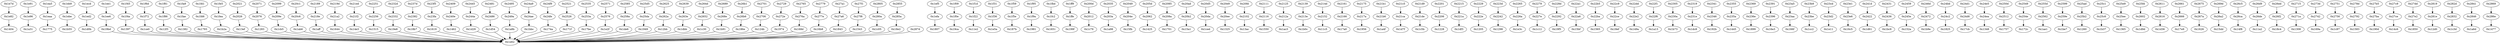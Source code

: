 digraph G {
"0x1e7d" -> "0x1e82";
"0x1e82" -> "0x1404";
"0x1e91" -> "0x1e96";
"0x1e96" -> "0x1a31";
"0x1ea5" -> "0x1eaa";
"0x1eaa" -> "0x1775";
"0x1eb9" -> "0x1ebe";
"0x1ebe" -> "0x1b55";
"0x1ecd" -> "0x1ed2";
"0x1ed2" -> "0x1d0b";
"0x1ee1" -> "0x1ee6";
"0x1ee6" -> "0x19bd";
"0x1ef5" -> "0x1efa";
"0x19bd" -> "0x1e62";
"0x1efa" -> "0x1807";
"0x1f09" -> "0x1f0e";
"0x1f0e" -> "0x19ca";
"0x1f1d" -> "0x1f22";
"0x1f22" -> "0x11e2";
"0x1f31" -> "0x1f36";
"0x1f36" -> "0x1e5a";
"0x1f45" -> "0x1f4a";
"0x1f4a" -> "0x1397";
"0x1f59" -> "0x1f5e";
"0x1397" -> "0x1e62";
"0x1f5e" -> "0x187b";
"0x1f6d" -> "0x1f72";
"0x1f72" -> "0x1ce0";
"0x1ce0" -> "0x1e62";
"0x1f81" -> "0x1f86";
"0x1f86" -> "0x12f3";
"0x12f3" -> "0x1e62";
"0x1f95" -> "0x1f9a";
"0x1f9a" -> "0x1981";
"0x1fa9" -> "0x1fae";
"0x1fae" -> "0x1382";
"0x1382" -> "0x1e62";
"0x1fbd" -> "0x1fc2";
"0x1fc2" -> "0x1651";
"0x1fd1" -> "0x1fd6";
"0x1fd6" -> "0x1793";
"0x1793" -> "0x1e62";
"0x1fe5" -> "0x1fea";
"0x1fea" -> "0x1b2a";
"0x1ff9" -> "0x1ffe";
"0x1b2a" -> "0x1e62";
"0x1ffe" -> "0x199f";
"0x200d" -> "0x2012";
"0x2012" -> "0x1c79";
"0x2021" -> "0x2026";
"0x2026" -> "0x13ef";
"0x2035" -> "0x203a";
"0x13ef" -> "0x1e62";
"0x203a" -> "0x1a98";
"0x2049" -> "0x204e";
"0x204e" -> "0x15fb";
"0x205d" -> "0x2062";
"0x2062" -> "0x1425";
"0x2071" -> "0x2076";
"0x2076" -> "0x1283";
"0x1283" -> "0x1e62";
"0x2085" -> "0x208a";
"0x208a" -> "0x1701";
"0x2099" -> "0x209e";
"0x209e" -> "0x1cb5";
"0x1cb5" -> "0x1e62";
"0x20ad" -> "0x20b2";
"0x20b2" -> "0x15a1";
"0x20c1" -> "0x20c6";
"0x20c6" -> "0x1ab6";
"0x20d5" -> "0x20da";
"0x1ab6" -> "0x1e62";
"0x20da" -> "0x1ced";
"0x20e9" -> "0x20ee";
"0x20ee" -> "0x1325";
"0x20fd" -> "0x2102";
"0x2102" -> "0x13ac";
"0x2111" -> "0x2116";
"0x2116" -> "0x1550";
"0x2125" -> "0x212a";
"0x212a" -> "0x1ac3";
"0x2139" -> "0x213e";
"0x213e" -> "0x1b0c";
"0x214d" -> "0x2152";
"0x2152" -> "0x11c5";
"0x2161" -> "0x2166";
"0x2166" -> "0x17a0";
"0x2175" -> "0x217a";
"0x217a" -> "0x1956";
"0x2189" -> "0x218e";
"0x218e" -> "0x1aff";
"0x219d" -> "0x21a2";
"0x1aff" -> "0x1e62";
"0x21a2" -> "0x1644";
"0x21b1" -> "0x21b6";
"0x1644" -> "0x1e62";
"0x21b6" -> "0x1a4f";
"0x21c5" -> "0x21ca";
"0x21ca" -> "0x1d7f";
"0x21d9" -> "0x21de";
"0x21de" -> "0x1c5b";
"0x21ed" -> "0x21f2";
"0x21f2" -> "0x14e3";
"0x2201" -> "0x2206";
"0x14e3" -> "0x1e62";
"0x2206" -> "0x1228";
"0x2215" -> "0x221a";
"0x221a" -> "0x1df3";
"0x2229" -> "0x222e";
"0x222e" -> "0x1205";
"0x223d" -> "0x2242";
"0x2242" -> "0x1298";
"0x2251" -> "0x2256";
"0x2256" -> "0x1515";
"0x2265" -> "0x226a";
"0x1515" -> "0x1e62";
"0x226a" -> "0x1e3c";
"0x2279" -> "0x227e";
"0x227e" -> "0x1c12";
"0x228d" -> "0x2292";
"0x2292" -> "0x19f5";
"0x22a1" -> "0x22a6";
"0x22a6" -> "0x15bf";
"0x22b5" -> "0x22ba";
"0x22ba" -> "0x1565";
"0x22c9" -> "0x22ce";
"0x22ce" -> "0x18ef";
"0x22dd" -> "0x22e2";
"0x22e2" -> "0x149a";
"0x22f1" -> "0x22f6";
"0x22f6" -> "0x1a13";
"0x2305" -> "0x230a";
"0x230a" -> "0x1b73";
"0x2319" -> "0x231e";
"0x231e" -> "0x1dc8";
"0x232d" -> "0x2332";
"0x2332" -> "0x19e8";
"0x19e8" -> "0x1e62";
"0x2341" -> "0x2346";
"0x2346" -> "0x192b";
"0x2355" -> "0x235a";
"0x235a" -> "0x1445";
"0x2369" -> "0x236e";
"0x236e" -> "0x1899";
"0x237d" -> "0x2382";
"0x2382" -> "0x18b7";
"0x2391" -> "0x2396";
"0x18b7" -> "0x1e62";
"0x2396" -> "0x16e3";
"0x23a5" -> "0x23aa";
"0x23aa" -> "0x166f";
"0x23b9" -> "0x23be";
"0x23be" -> "0x1cc2";
"0x23cd" -> "0x23d2";
"0x23d2" -> "0x1e11";
"0x23e1" -> "0x23e6";
"0x23e6" -> "0x16c5";
"0x23f5" -> "0x23fa";
"0x23fa" -> "0x1619";
"0x1619" -> "0x1e62";
"0x2409" -> "0x240e";
"0x240e" -> "0x1462";
"0x1462" -> "0x1e62";
"0x241d" -> "0x2422";
"0x2422" -> "0x1d61";
"0x2431" -> "0x2436";
"0x2436" -> "0x1bc9";
"0x2445" -> "0x244a";
"0x244a" -> "0x1d29";
"0x2459" -> "0x245e";
"0x1d29" -> "0x1e62";
"0x245e" -> "0x152a";
"0x246d" -> "0x2472";
"0x2472" -> "0x1b9e";
"0x2481" -> "0x2486";
"0x2486" -> "0x1d54";
"0x1d54" -> "0x1e62";
"0x2495" -> "0x249a";
"0x249a" -> "0x1a8b";
"0x24a9" -> "0x24ae";
"0x1a8b" -> "0x1e62";
"0x24ae" -> "0x1bbc";
"0x1bbc" -> "0x1e62";
"0x24bd" -> "0x24c2";
"0x24c2" -> "0x1825";
"0x24d1" -> "0x24d6";
"0x24d6" -> "0x17cb";
"0x24e5" -> "0x24ea";
"0x24ea" -> "0x1348";
"0x24f9" -> "0x24fe";
"0x24fe" -> "0x174a";
"0x174a" -> "0x1e62";
"0x250d" -> "0x2512";
"0x2512" -> "0x1757";
"0x2521" -> "0x2526";
"0x2526" -> "0x171f";
"0x2535" -> "0x253a";
"0x171f" -> "0x1e62";
"0x253a" -> "0x17be";
"0x2549" -> "0x254e";
"0x17be" -> "0x1e62";
"0x254e" -> "0x172c";
"0x255d" -> "0x2562";
"0x2562" -> "0x1ae1";
"0x2571" -> "0x2576";
"0x2576" -> "0x1e2f";
"0x2585" -> "0x258a";
"0x1e2f" -> "0x1e62";
"0x258a" -> "0x1de6";
"0x2599" -> "0x259e";
"0x1de6" -> "0x1e62";
"0x259e" -> "0x1be7";
"0x25ad" -> "0x25b2";
"0x25b2" -> "0x1260";
"0x25c1" -> "0x25c6";
"0x25c6" -> "0x1b37";
"0x25d5" -> "0x25da";
"0x25da" -> "0x1949";
"0x1949" -> "0x1e62";
"0x25e9" -> "0x25ee";
"0x25ee" -> "0x1365";
"0x25fd" -> "0x2602";
"0x2602" -> "0x1d9d";
"0x2611" -> "0x2616";
"0x2616" -> "0x1d36";
"0x2625" -> "0x262a";
"0x262a" -> "0x12bb";
"0x2639" -> "0x263e";
"0x12bb" -> "0x1e62";
"0x263e" -> "0x1dbb";
"0x1dbb" -> "0x1e62";
"0x264d" -> "0x2652";
"0x2652" -> "0x1c30";
"0x1c30" -> "0x1e62";
"0x2661" -> "0x2666";
"0x2666" -> "0x17e9";
"0x2675" -> "0x267a";
"0x267a" -> "0x1626";
"0x2689" -> "0x268e";
"0x268e" -> "0x1b91";
"0x1b91" -> "0x1e62";
"0x269d" -> "0x26a2";
"0x26a2" -> "0x15dd";
"0x26b1" -> "0x26b6";
"0x26b6" -> "0x186e";
"0x26c5" -> "0x26ca";
"0x186e" -> "0x1e62";
"0x26ca" -> "0x14f8";
"0x26d9" -> "0x26de";
"0x26de" -> "0x11a2";
"0x26ed" -> "0x26f2";
"0x26f2" -> "0x18c4";
"0x2701" -> "0x2706";
"0x2706" -> "0x124b";
"0x124b" -> "0x1e62";
"0x2715" -> "0x271a";
"0x271a" -> "0x1308";
"0x2729" -> "0x272e";
"0x272e" -> "0x1974";
"0x1974" -> "0x1e62";
"0x273d" -> "0x2742";
"0x2742" -> "0x169a";
"0x2751" -> "0x2756";
"0x2756" -> "0x1c97";
"0x2765" -> "0x276a";
"0x276a" -> "0x168d";
"0x2779" -> "0x277e";
"0x168d" -> "0x1e62";
"0x277e" -> "0x16b8";
"0x16b8" -> "0x1e62";
"0x278d" -> "0x2792";
"0x2792" -> "0x1583";
"0x27a1" -> "0x27a6";
"0x27a6" -> "0x1843";
"0x1843" -> "0x1e62";
"0x27b5" -> "0x27ba";
"0x27ba" -> "0x190d";
"0x27c9" -> "0x27ce";
"0x27ce" -> "0x14c6";
"0x27dd" -> "0x27e2";
"0x27e2" -> "0x1850";
"0x27f1" -> "0x27f6";
"0x27f6" -> "0x1543";
"0x1543" -> "0x1e62";
"0x2805" -> "0x280a";
"0x280a" -> "0x1c05";
"0x2819" -> "0x281e";
"0x1c05" -> "0x1e62";
"0x281e" -> "0x12d0";
"0x282d" -> "0x2832";
"0x2832" -> "0x1c3d";
"0x2841" -> "0x2846";
"0x2846" -> "0x1a6d";
"0x2855" -> "0x285a";
"0x285a" -> "0x18e2";
"0x2869" -> "0x286e";
"0x18e2" -> "0x1e62";
"0x286e" -> "0x1477";
"0x287d" -> "0x1e62";
}
